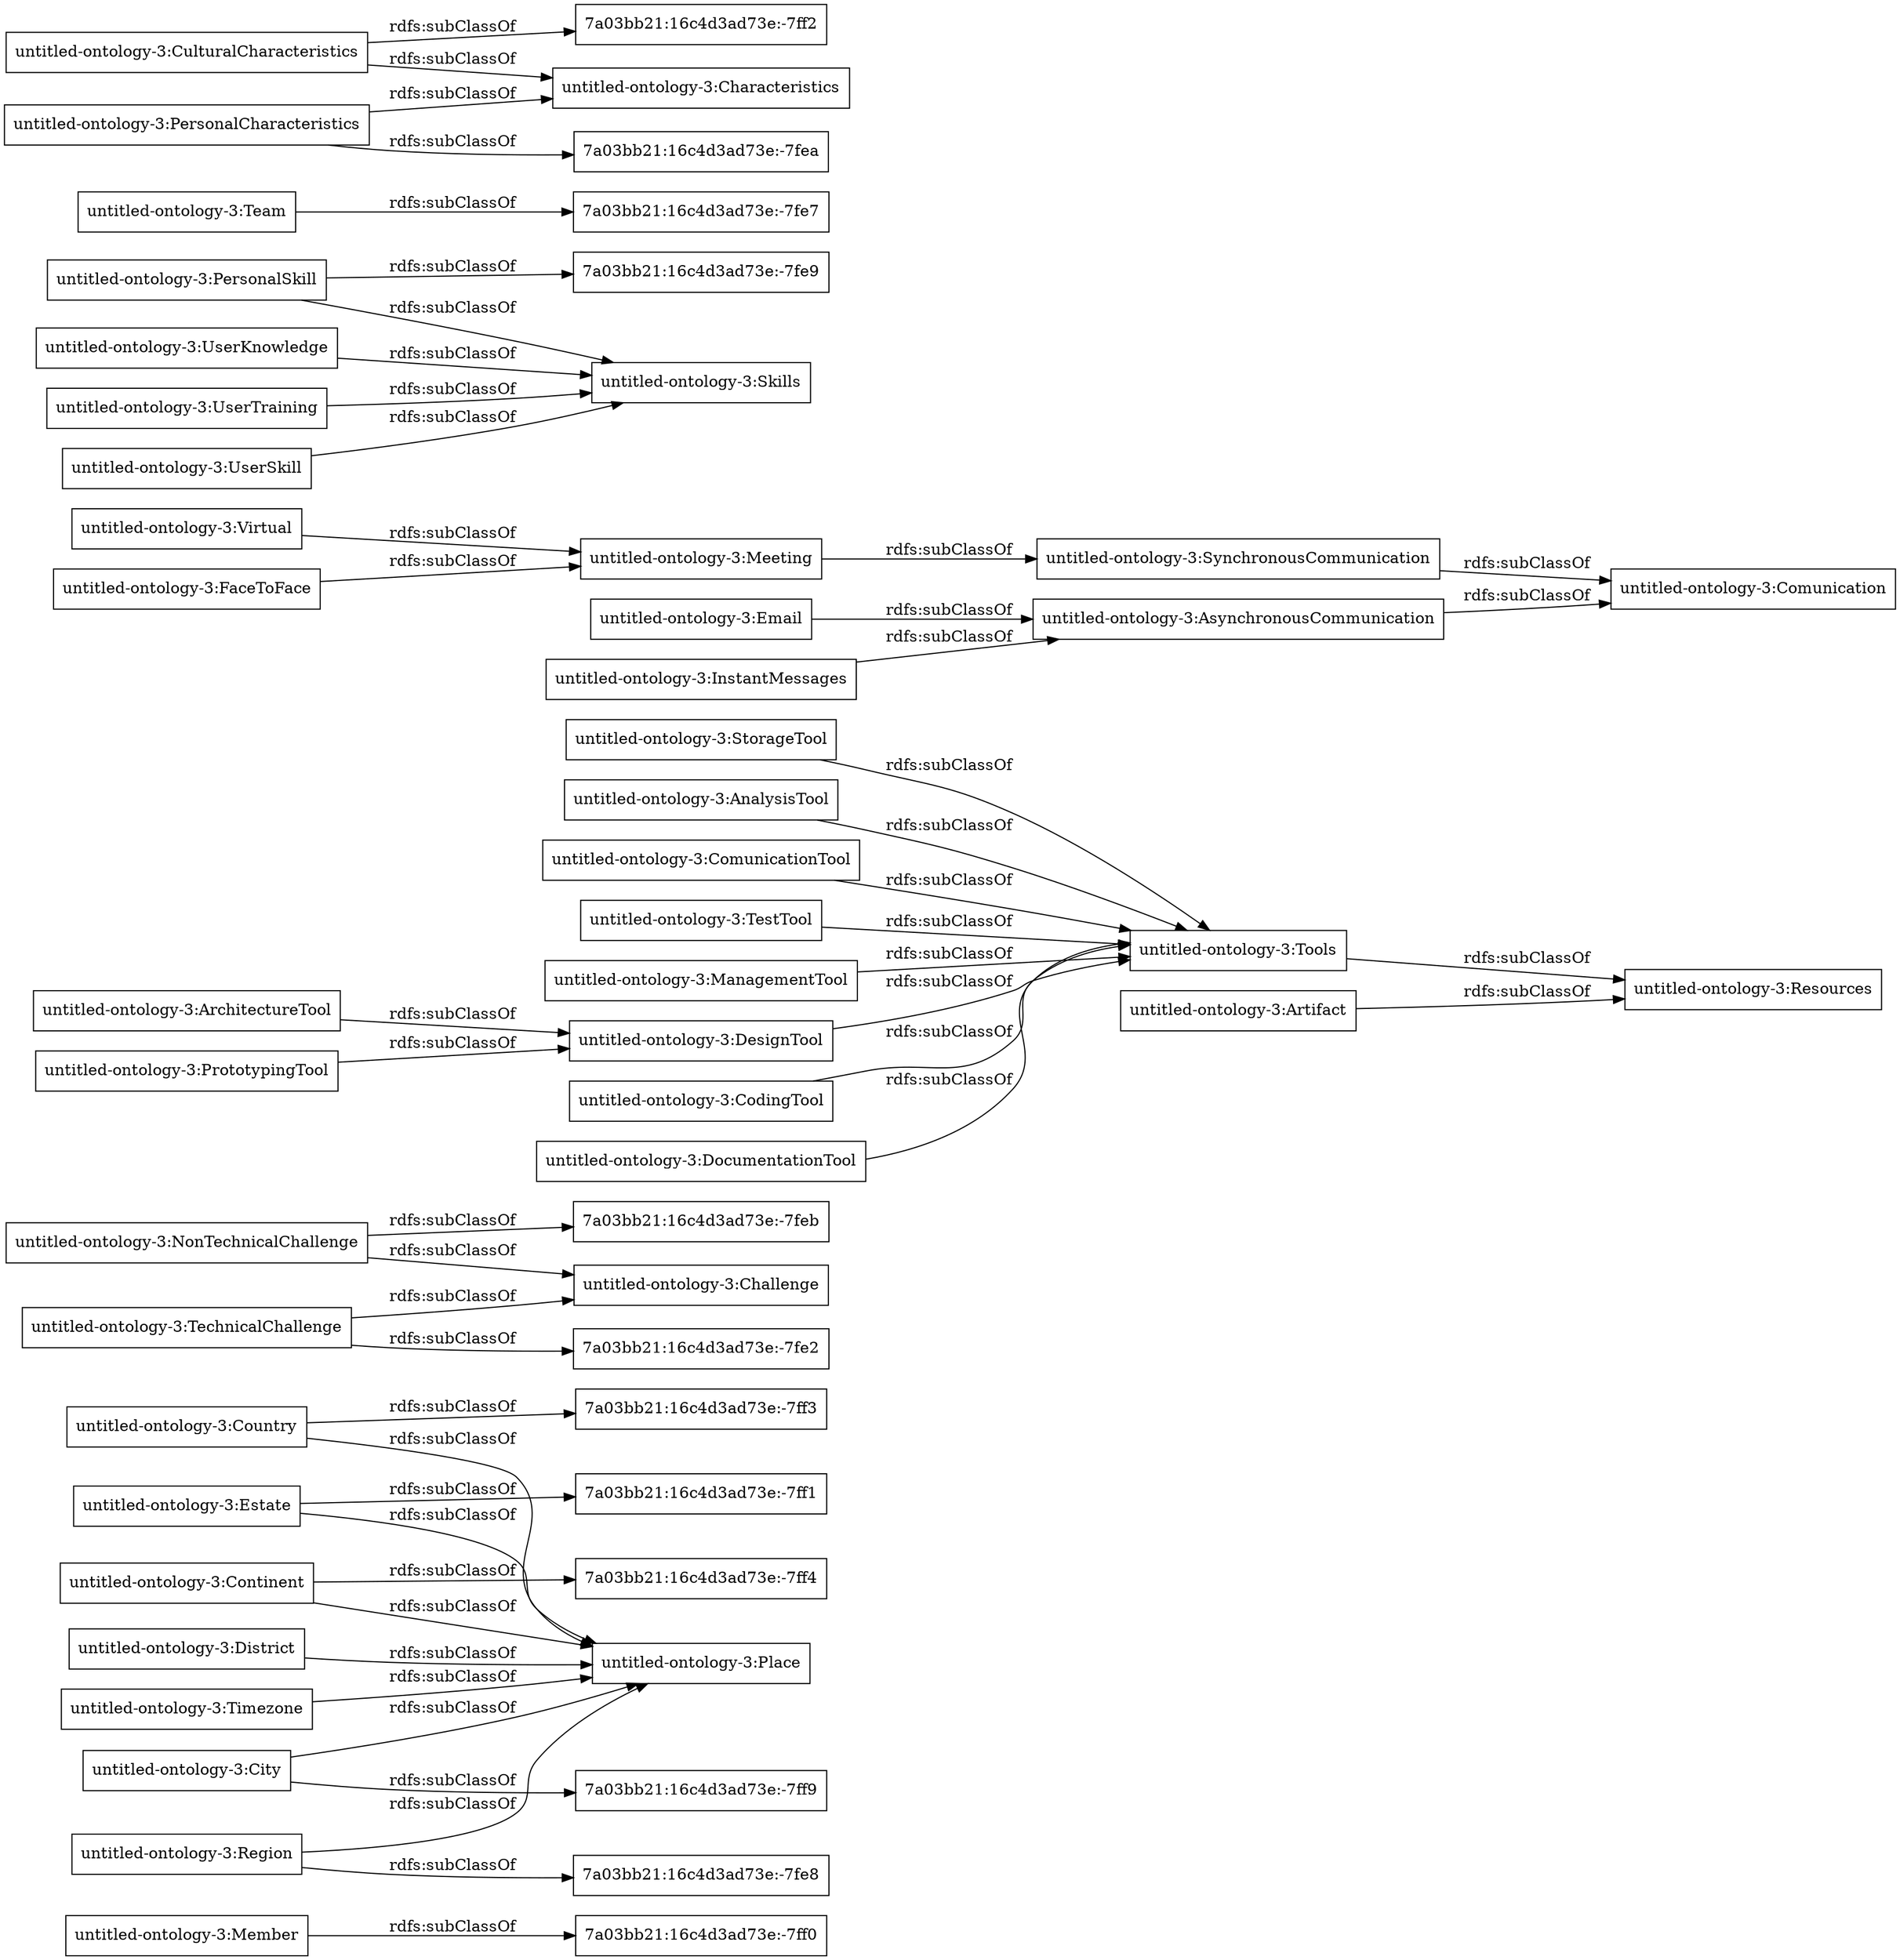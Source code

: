 digraph ar2dtool_diagram { 
rankdir=LR;
size="1000"
node [shape = rectangle, color="black"]; "untitled-ontology-3:Member" "7a03bb21:16c4d3ad73e:-7ff1" "untitled-ontology-3:NonTechnicalChallenge" "untitled-ontology-3:StorageTool" "7a03bb21:16c4d3ad73e:-7ff9" "untitled-ontology-3:Virtual" "untitled-ontology-3:TechnicalChallenge" "untitled-ontology-3:PersonalSkill" "untitled-ontology-3:District" "untitled-ontology-3:SynchronousCommunication" "untitled-ontology-3:FaceToFace" "untitled-ontology-3:Country" "untitled-ontology-3:Continent" "untitled-ontology-3:AnalysisTool" "untitled-ontology-3:UserKnowledge" "untitled-ontology-3:City" "untitled-ontology-3:Artifact" "untitled-ontology-3:Resources" "7a03bb21:16c4d3ad73e:-7ff3" "untitled-ontology-3:UserTraining" "7a03bb21:16c4d3ad73e:-7feb" "7a03bb21:16c4d3ad73e:-7fe7" "untitled-ontology-3:ComunicationTool" "untitled-ontology-3:Characteristics" "untitled-ontology-3:CulturalCharacteristics" "7a03bb21:16c4d3ad73e:-7ff0" "untitled-ontology-3:Skills" "untitled-ontology-3:ArchitectureTool" "untitled-ontology-3:TestTool" "7a03bb21:16c4d3ad73e:-7ff4" "untitled-ontology-3:PersonalCharacteristics" "untitled-ontology-3:ManagementTool" "untitled-ontology-3:Region" "untitled-ontology-3:Comunication" "7a03bb21:16c4d3ad73e:-7ff2" "untitled-ontology-3:Estate" "untitled-ontology-3:DesignTool" "untitled-ontology-3:Timezone" "7a03bb21:16c4d3ad73e:-7fea" "untitled-ontology-3:PrototypingTool" "untitled-ontology-3:Tools" "untitled-ontology-3:Team" "untitled-ontology-3:CodingTool" "7a03bb21:16c4d3ad73e:-7fe9" "untitled-ontology-3:Email" "untitled-ontology-3:Place" "untitled-ontology-3:DocumentationTool" "untitled-ontology-3:Challenge" "7a03bb21:16c4d3ad73e:-7fe2" "untitled-ontology-3:InstantMessages" "untitled-ontology-3:UserSkill" "7a03bb21:16c4d3ad73e:-7fe8" "untitled-ontology-3:Meeting" "untitled-ontology-3:AsynchronousCommunication" ; /*classes style*/
	"untitled-ontology-3:Continent" -> "7a03bb21:16c4d3ad73e:-7ff4" [ label = "rdfs:subClassOf" ];
	"untitled-ontology-3:Continent" -> "untitled-ontology-3:Place" [ label = "rdfs:subClassOf" ];
	"untitled-ontology-3:AsynchronousCommunication" -> "untitled-ontology-3:Comunication" [ label = "rdfs:subClassOf" ];
	"untitled-ontology-3:StorageTool" -> "untitled-ontology-3:Tools" [ label = "rdfs:subClassOf" ];
	"untitled-ontology-3:InstantMessages" -> "untitled-ontology-3:AsynchronousCommunication" [ label = "rdfs:subClassOf" ];
	"untitled-ontology-3:AnalysisTool" -> "untitled-ontology-3:Tools" [ label = "rdfs:subClassOf" ];
	"untitled-ontology-3:TestTool" -> "untitled-ontology-3:Tools" [ label = "rdfs:subClassOf" ];
	"untitled-ontology-3:Estate" -> "7a03bb21:16c4d3ad73e:-7ff1" [ label = "rdfs:subClassOf" ];
	"untitled-ontology-3:Estate" -> "untitled-ontology-3:Place" [ label = "rdfs:subClassOf" ];
	"untitled-ontology-3:UserKnowledge" -> "untitled-ontology-3:Skills" [ label = "rdfs:subClassOf" ];
	"untitled-ontology-3:CulturalCharacteristics" -> "7a03bb21:16c4d3ad73e:-7ff2" [ label = "rdfs:subClassOf" ];
	"untitled-ontology-3:CulturalCharacteristics" -> "untitled-ontology-3:Characteristics" [ label = "rdfs:subClassOf" ];
	"untitled-ontology-3:DocumentationTool" -> "untitled-ontology-3:Tools" [ label = "rdfs:subClassOf" ];
	"untitled-ontology-3:SynchronousCommunication" -> "untitled-ontology-3:Comunication" [ label = "rdfs:subClassOf" ];
	"untitled-ontology-3:FaceToFace" -> "untitled-ontology-3:Meeting" [ label = "rdfs:subClassOf" ];
	"untitled-ontology-3:City" -> "7a03bb21:16c4d3ad73e:-7ff9" [ label = "rdfs:subClassOf" ];
	"untitled-ontology-3:City" -> "untitled-ontology-3:Place" [ label = "rdfs:subClassOf" ];
	"untitled-ontology-3:Virtual" -> "untitled-ontology-3:Meeting" [ label = "rdfs:subClassOf" ];
	"untitled-ontology-3:PersonalSkill" -> "7a03bb21:16c4d3ad73e:-7fe9" [ label = "rdfs:subClassOf" ];
	"untitled-ontology-3:PersonalSkill" -> "untitled-ontology-3:Skills" [ label = "rdfs:subClassOf" ];
	"untitled-ontology-3:Team" -> "7a03bb21:16c4d3ad73e:-7fe7" [ label = "rdfs:subClassOf" ];
	"untitled-ontology-3:UserSkill" -> "untitled-ontology-3:Skills" [ label = "rdfs:subClassOf" ];
	"untitled-ontology-3:TechnicalChallenge" -> "7a03bb21:16c4d3ad73e:-7fe2" [ label = "rdfs:subClassOf" ];
	"untitled-ontology-3:TechnicalChallenge" -> "untitled-ontology-3:Challenge" [ label = "rdfs:subClassOf" ];
	"untitled-ontology-3:Country" -> "7a03bb21:16c4d3ad73e:-7ff3" [ label = "rdfs:subClassOf" ];
	"untitled-ontology-3:Country" -> "untitled-ontology-3:Place" [ label = "rdfs:subClassOf" ];
	"untitled-ontology-3:ArchitectureTool" -> "untitled-ontology-3:DesignTool" [ label = "rdfs:subClassOf" ];
	"untitled-ontology-3:Timezone" -> "untitled-ontology-3:Place" [ label = "rdfs:subClassOf" ];
	"untitled-ontology-3:CodingTool" -> "untitled-ontology-3:Tools" [ label = "rdfs:subClassOf" ];
	"untitled-ontology-3:PrototypingTool" -> "untitled-ontology-3:DesignTool" [ label = "rdfs:subClassOf" ];
	"untitled-ontology-3:PersonalCharacteristics" -> "7a03bb21:16c4d3ad73e:-7fea" [ label = "rdfs:subClassOf" ];
	"untitled-ontology-3:PersonalCharacteristics" -> "untitled-ontology-3:Characteristics" [ label = "rdfs:subClassOf" ];
	"untitled-ontology-3:Artifact" -> "untitled-ontology-3:Resources" [ label = "rdfs:subClassOf" ];
	"untitled-ontology-3:ComunicationTool" -> "untitled-ontology-3:Tools" [ label = "rdfs:subClassOf" ];
	"untitled-ontology-3:UserTraining" -> "untitled-ontology-3:Skills" [ label = "rdfs:subClassOf" ];
	"untitled-ontology-3:Member" -> "7a03bb21:16c4d3ad73e:-7ff0" [ label = "rdfs:subClassOf" ];
	"untitled-ontology-3:Tools" -> "untitled-ontology-3:Resources" [ label = "rdfs:subClassOf" ];
	"untitled-ontology-3:District" -> "untitled-ontology-3:Place" [ label = "rdfs:subClassOf" ];
	"untitled-ontology-3:NonTechnicalChallenge" -> "7a03bb21:16c4d3ad73e:-7feb" [ label = "rdfs:subClassOf" ];
	"untitled-ontology-3:NonTechnicalChallenge" -> "untitled-ontology-3:Challenge" [ label = "rdfs:subClassOf" ];
	"untitled-ontology-3:Region" -> "7a03bb21:16c4d3ad73e:-7fe8" [ label = "rdfs:subClassOf" ];
	"untitled-ontology-3:Region" -> "untitled-ontology-3:Place" [ label = "rdfs:subClassOf" ];
	"untitled-ontology-3:DesignTool" -> "untitled-ontology-3:Tools" [ label = "rdfs:subClassOf" ];
	"untitled-ontology-3:Email" -> "untitled-ontology-3:AsynchronousCommunication" [ label = "rdfs:subClassOf" ];
	"untitled-ontology-3:Meeting" -> "untitled-ontology-3:SynchronousCommunication" [ label = "rdfs:subClassOf" ];
	"untitled-ontology-3:ManagementTool" -> "untitled-ontology-3:Tools" [ label = "rdfs:subClassOf" ];

}
